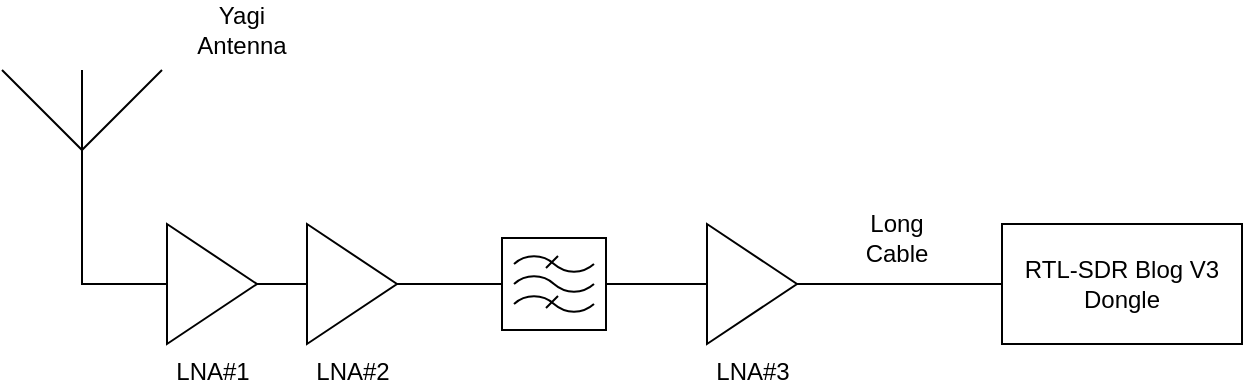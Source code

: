 <mxfile version="10.6.7" type="github"><diagram id="xyKzN5jucL0awTWJQKNS" name="Page-1"><mxGraphModel dx="797" dy="448" grid="1" gridSize="10" guides="1" tooltips="1" connect="1" arrows="1" fold="1" page="1" pageScale="1" pageWidth="850" pageHeight="1100" math="0" shadow="0"><root><mxCell id="0"/><mxCell id="1" parent="0"/><mxCell id="1L3eXn68kcv1QcG-MO5W-8" style="edgeStyle=orthogonalEdgeStyle;rounded=0;orthogonalLoop=1;jettySize=auto;html=1;exitX=0.5;exitY=1;exitDx=0;exitDy=0;exitPerimeter=0;entryX=0;entryY=0.5;entryDx=0;entryDy=0;entryPerimeter=0;endArrow=none;endFill=0;" edge="1" parent="1" source="1L3eXn68kcv1QcG-MO5W-1" target="1L3eXn68kcv1QcG-MO5W-5"><mxGeometry relative="1" as="geometry"><Array as="points"><mxPoint x="60" y="277"/></Array></mxGeometry></mxCell><mxCell id="1L3eXn68kcv1QcG-MO5W-1" value="" style="verticalLabelPosition=bottom;shadow=0;dashed=0;align=center;fillColor=#ffffff;html=1;verticalAlign=top;strokeWidth=1;shape=mxgraph.electrical.radio.aerial_-_antenna_1;" vertex="1" parent="1"><mxGeometry x="20" y="170" width="80" height="100" as="geometry"/></mxCell><mxCell id="1L3eXn68kcv1QcG-MO5W-11" style="edgeStyle=orthogonalEdgeStyle;rounded=0;orthogonalLoop=1;jettySize=auto;html=1;exitX=1;exitY=0.5;exitDx=0;exitDy=0;exitPerimeter=0;entryX=0;entryY=0.5;entryDx=0;entryDy=0;entryPerimeter=0;endArrow=none;endFill=0;" edge="1" parent="1" source="1L3eXn68kcv1QcG-MO5W-4" target="1L3eXn68kcv1QcG-MO5W-10"><mxGeometry relative="1" as="geometry"/></mxCell><mxCell id="1L3eXn68kcv1QcG-MO5W-4" value="" style="verticalLabelPosition=bottom;shadow=0;dashed=0;align=center;fillColor=#ffffff;html=1;verticalAlign=top;strokeWidth=1;shape=mxgraph.electrical.abstract.filter;" vertex="1" parent="1"><mxGeometry x="270" y="254" width="52" height="46" as="geometry"/></mxCell><mxCell id="1L3eXn68kcv1QcG-MO5W-7" style="edgeStyle=orthogonalEdgeStyle;rounded=0;orthogonalLoop=1;jettySize=auto;html=1;exitX=1;exitY=0.5;exitDx=0;exitDy=0;exitPerimeter=0;entryX=0;entryY=0.5;entryDx=0;entryDy=0;entryPerimeter=0;endArrow=none;endFill=0;" edge="1" parent="1" source="1L3eXn68kcv1QcG-MO5W-5" target="1L3eXn68kcv1QcG-MO5W-6"><mxGeometry relative="1" as="geometry"/></mxCell><mxCell id="1L3eXn68kcv1QcG-MO5W-5" value="LNA#1" style="verticalLabelPosition=bottom;shadow=0;dashed=0;align=center;fillColor=#ffffff;html=1;verticalAlign=top;strokeWidth=1;shape=mxgraph.electrical.abstract.amplifier;" vertex="1" parent="1"><mxGeometry x="100" y="247" width="50" height="60" as="geometry"/></mxCell><mxCell id="1L3eXn68kcv1QcG-MO5W-9" style="edgeStyle=orthogonalEdgeStyle;rounded=0;orthogonalLoop=1;jettySize=auto;html=1;exitX=1;exitY=0.5;exitDx=0;exitDy=0;exitPerimeter=0;entryX=0;entryY=0.5;entryDx=0;entryDy=0;entryPerimeter=0;endArrow=none;endFill=0;" edge="1" parent="1" source="1L3eXn68kcv1QcG-MO5W-6" target="1L3eXn68kcv1QcG-MO5W-4"><mxGeometry relative="1" as="geometry"/></mxCell><mxCell id="1L3eXn68kcv1QcG-MO5W-6" value="LNA#2" style="verticalLabelPosition=bottom;shadow=0;dashed=0;align=center;fillColor=#ffffff;html=1;verticalAlign=top;strokeWidth=1;shape=mxgraph.electrical.abstract.amplifier;" vertex="1" parent="1"><mxGeometry x="170" y="247" width="50" height="60" as="geometry"/></mxCell><mxCell id="1L3eXn68kcv1QcG-MO5W-13" style="edgeStyle=orthogonalEdgeStyle;rounded=0;orthogonalLoop=1;jettySize=auto;html=1;exitX=1;exitY=0.5;exitDx=0;exitDy=0;exitPerimeter=0;entryX=0;entryY=0.5;entryDx=0;entryDy=0;endArrow=none;endFill=0;" edge="1" parent="1" source="1L3eXn68kcv1QcG-MO5W-10" target="1L3eXn68kcv1QcG-MO5W-12"><mxGeometry relative="1" as="geometry"/></mxCell><mxCell id="1L3eXn68kcv1QcG-MO5W-10" value="LNA#3" style="verticalLabelPosition=bottom;shadow=0;dashed=0;align=center;fillColor=#ffffff;html=1;verticalAlign=top;strokeWidth=1;shape=mxgraph.electrical.abstract.amplifier;" vertex="1" parent="1"><mxGeometry x="370" y="247" width="50" height="60" as="geometry"/></mxCell><mxCell id="1L3eXn68kcv1QcG-MO5W-12" value="&lt;div&gt;RTL-SDR Blog V3 Dongle&lt;br&gt;&lt;/div&gt;" style="rounded=0;whiteSpace=wrap;html=1;" vertex="1" parent="1"><mxGeometry x="520" y="247" width="120" height="60" as="geometry"/></mxCell><mxCell id="1L3eXn68kcv1QcG-MO5W-14" value="&lt;div&gt;Yagi&lt;/div&gt;&lt;div&gt;Antenna&lt;/div&gt;" style="text;html=1;strokeColor=none;fillColor=none;align=center;verticalAlign=middle;whiteSpace=wrap;rounded=0;" vertex="1" parent="1"><mxGeometry x="90" y="140" width="100" height="20" as="geometry"/></mxCell><mxCell id="1L3eXn68kcv1QcG-MO5W-15" value="&lt;div&gt;Long&lt;/div&gt;&lt;div&gt;Cable&lt;/div&gt;" style="text;html=1;strokeColor=none;fillColor=none;align=center;verticalAlign=middle;whiteSpace=wrap;rounded=0;" vertex="1" parent="1"><mxGeometry x="440" y="244" width="55" height="20" as="geometry"/></mxCell></root></mxGraphModel></diagram></mxfile>